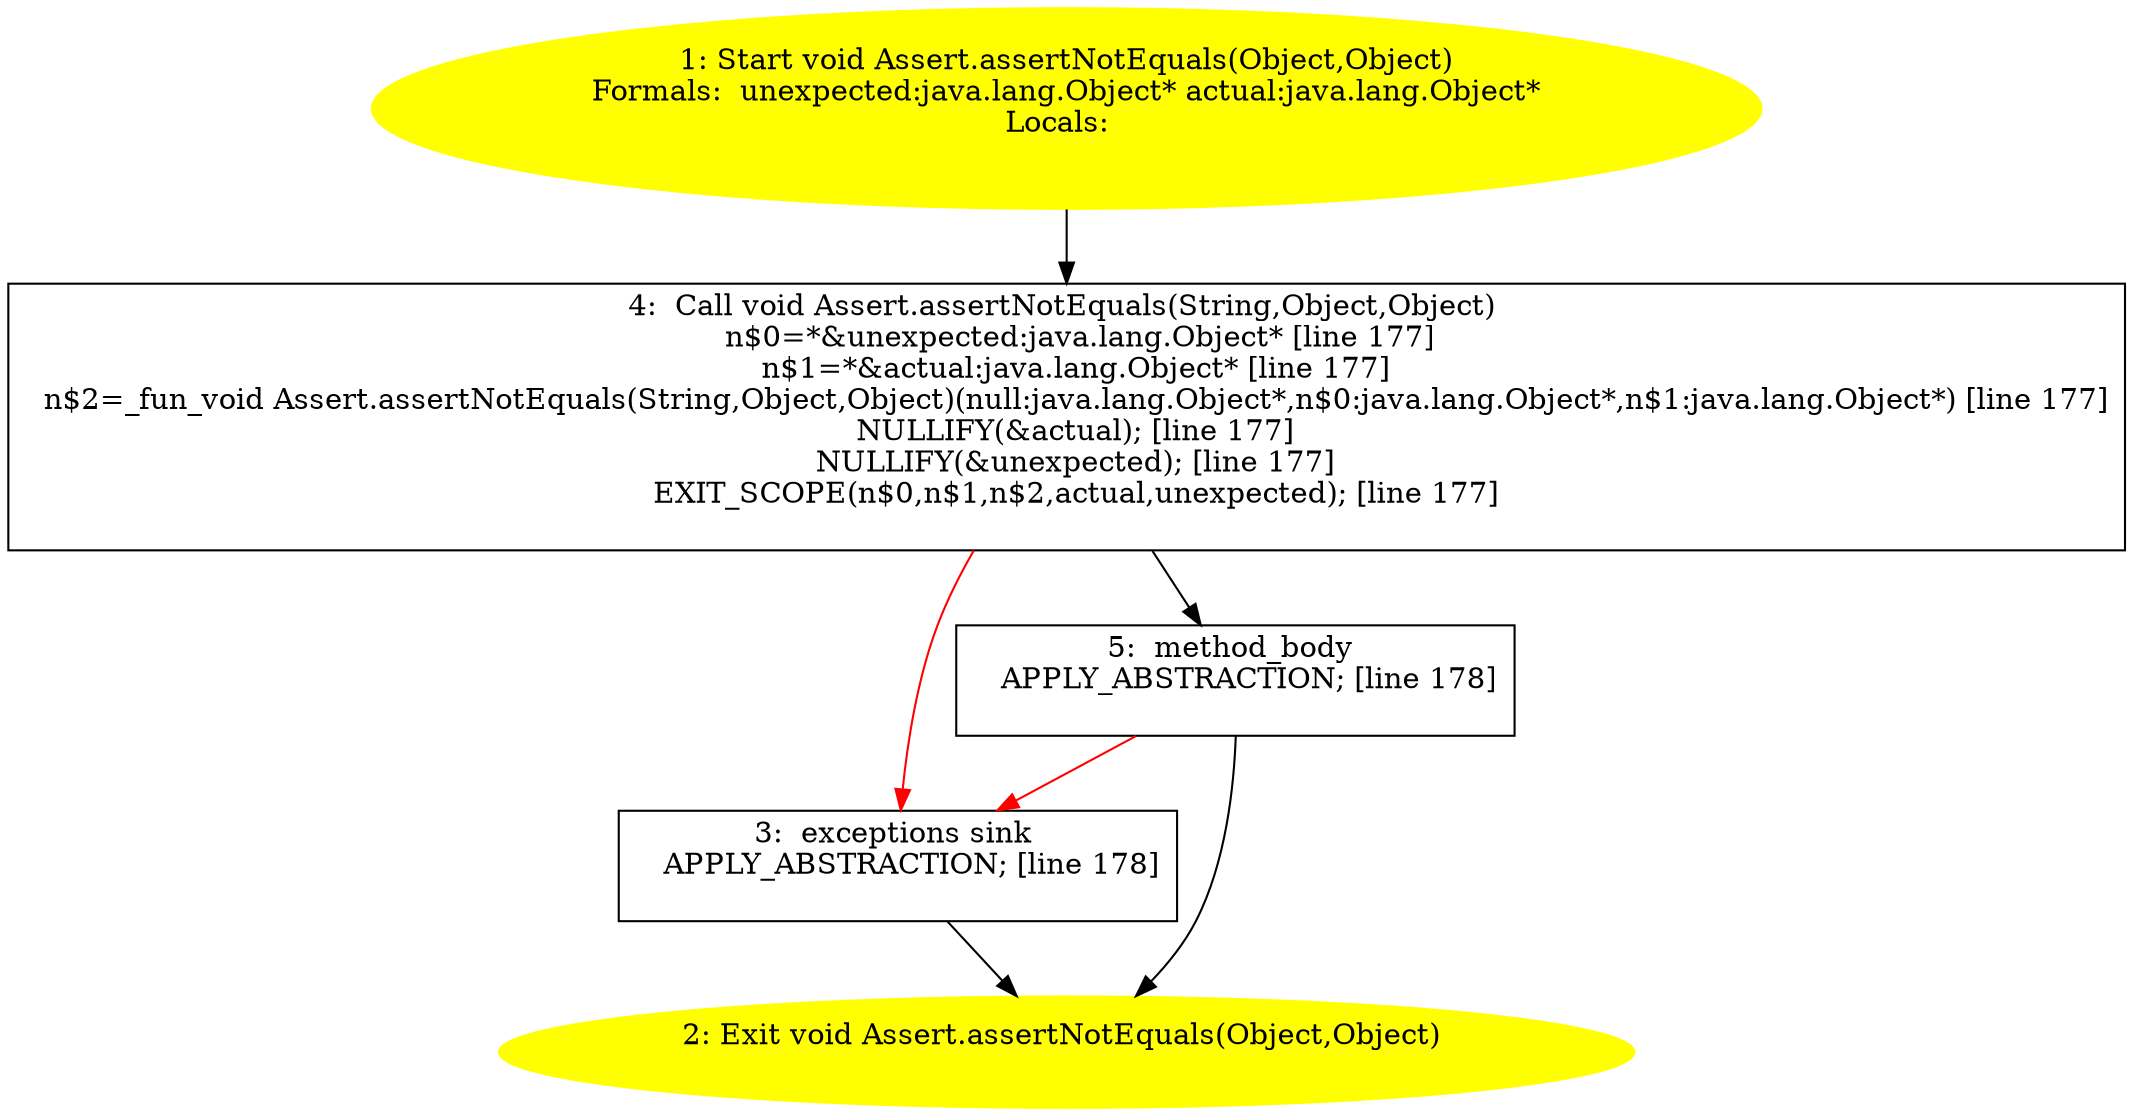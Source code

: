 /* @generated */
digraph cfg {
"org.junit.Assert.assertNotEquals(java.lang.Object,java.lang.Object):void.092873f93d169be6798c31a5223a56eb_1" [label="1: Start void Assert.assertNotEquals(Object,Object)\nFormals:  unexpected:java.lang.Object* actual:java.lang.Object*\nLocals:  \n  " color=yellow style=filled]
	

	 "org.junit.Assert.assertNotEquals(java.lang.Object,java.lang.Object):void.092873f93d169be6798c31a5223a56eb_1" -> "org.junit.Assert.assertNotEquals(java.lang.Object,java.lang.Object):void.092873f93d169be6798c31a5223a56eb_4" ;
"org.junit.Assert.assertNotEquals(java.lang.Object,java.lang.Object):void.092873f93d169be6798c31a5223a56eb_2" [label="2: Exit void Assert.assertNotEquals(Object,Object) \n  " color=yellow style=filled]
	

"org.junit.Assert.assertNotEquals(java.lang.Object,java.lang.Object):void.092873f93d169be6798c31a5223a56eb_3" [label="3:  exceptions sink \n   APPLY_ABSTRACTION; [line 178]\n " shape="box"]
	

	 "org.junit.Assert.assertNotEquals(java.lang.Object,java.lang.Object):void.092873f93d169be6798c31a5223a56eb_3" -> "org.junit.Assert.assertNotEquals(java.lang.Object,java.lang.Object):void.092873f93d169be6798c31a5223a56eb_2" ;
"org.junit.Assert.assertNotEquals(java.lang.Object,java.lang.Object):void.092873f93d169be6798c31a5223a56eb_4" [label="4:  Call void Assert.assertNotEquals(String,Object,Object) \n   n$0=*&unexpected:java.lang.Object* [line 177]\n  n$1=*&actual:java.lang.Object* [line 177]\n  n$2=_fun_void Assert.assertNotEquals(String,Object,Object)(null:java.lang.Object*,n$0:java.lang.Object*,n$1:java.lang.Object*) [line 177]\n  NULLIFY(&actual); [line 177]\n  NULLIFY(&unexpected); [line 177]\n  EXIT_SCOPE(n$0,n$1,n$2,actual,unexpected); [line 177]\n " shape="box"]
	

	 "org.junit.Assert.assertNotEquals(java.lang.Object,java.lang.Object):void.092873f93d169be6798c31a5223a56eb_4" -> "org.junit.Assert.assertNotEquals(java.lang.Object,java.lang.Object):void.092873f93d169be6798c31a5223a56eb_5" ;
	 "org.junit.Assert.assertNotEquals(java.lang.Object,java.lang.Object):void.092873f93d169be6798c31a5223a56eb_4" -> "org.junit.Assert.assertNotEquals(java.lang.Object,java.lang.Object):void.092873f93d169be6798c31a5223a56eb_3" [color="red" ];
"org.junit.Assert.assertNotEquals(java.lang.Object,java.lang.Object):void.092873f93d169be6798c31a5223a56eb_5" [label="5:  method_body \n   APPLY_ABSTRACTION; [line 178]\n " shape="box"]
	

	 "org.junit.Assert.assertNotEquals(java.lang.Object,java.lang.Object):void.092873f93d169be6798c31a5223a56eb_5" -> "org.junit.Assert.assertNotEquals(java.lang.Object,java.lang.Object):void.092873f93d169be6798c31a5223a56eb_2" ;
	 "org.junit.Assert.assertNotEquals(java.lang.Object,java.lang.Object):void.092873f93d169be6798c31a5223a56eb_5" -> "org.junit.Assert.assertNotEquals(java.lang.Object,java.lang.Object):void.092873f93d169be6798c31a5223a56eb_3" [color="red" ];
}
